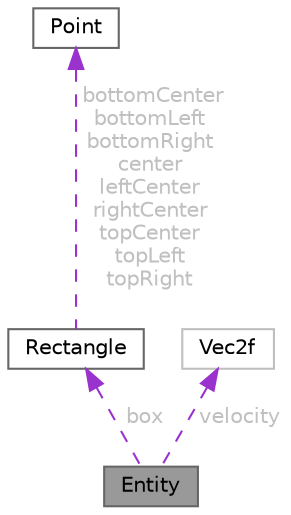 digraph "Entity"
{
 // LATEX_PDF_SIZE
  bgcolor="transparent";
  edge [fontname=Helvetica,fontsize=10,labelfontname=Helvetica,labelfontsize=10];
  node [fontname=Helvetica,fontsize=10,shape=box,height=0.2,width=0.4];
  Node1 [id="Node000001",label="Entity",height=0.2,width=0.4,color="gray40", fillcolor="grey60", style="filled", fontcolor="black",tooltip=" "];
  Node2 -> Node1 [id="edge4_Node000001_Node000002",dir="back",color="darkorchid3",style="dashed",tooltip=" ",label=" box",fontcolor="grey" ];
  Node2 [id="Node000002",label="Rectangle",height=0.2,width=0.4,color="gray40", fillcolor="white", style="filled",URL="$structRectangle.html",tooltip=" "];
  Node3 -> Node2 [id="edge5_Node000002_Node000003",dir="back",color="darkorchid3",style="dashed",tooltip=" ",label=" bottomCenter\nbottomLeft\nbottomRight\ncenter\nleftCenter\nrightCenter\ntopCenter\ntopLeft\ntopRight",fontcolor="grey" ];
  Node3 [id="Node000003",label="Point",height=0.2,width=0.4,color="gray40", fillcolor="white", style="filled",URL="$classPoint.html",tooltip=" "];
  Node4 -> Node1 [id="edge6_Node000001_Node000004",dir="back",color="darkorchid3",style="dashed",tooltip=" ",label=" velocity",fontcolor="grey" ];
  Node4 [id="Node000004",label="Vec2f",height=0.2,width=0.4,color="grey75", fillcolor="white", style="filled",URL="$structVec2f.html",tooltip=" "];
}
